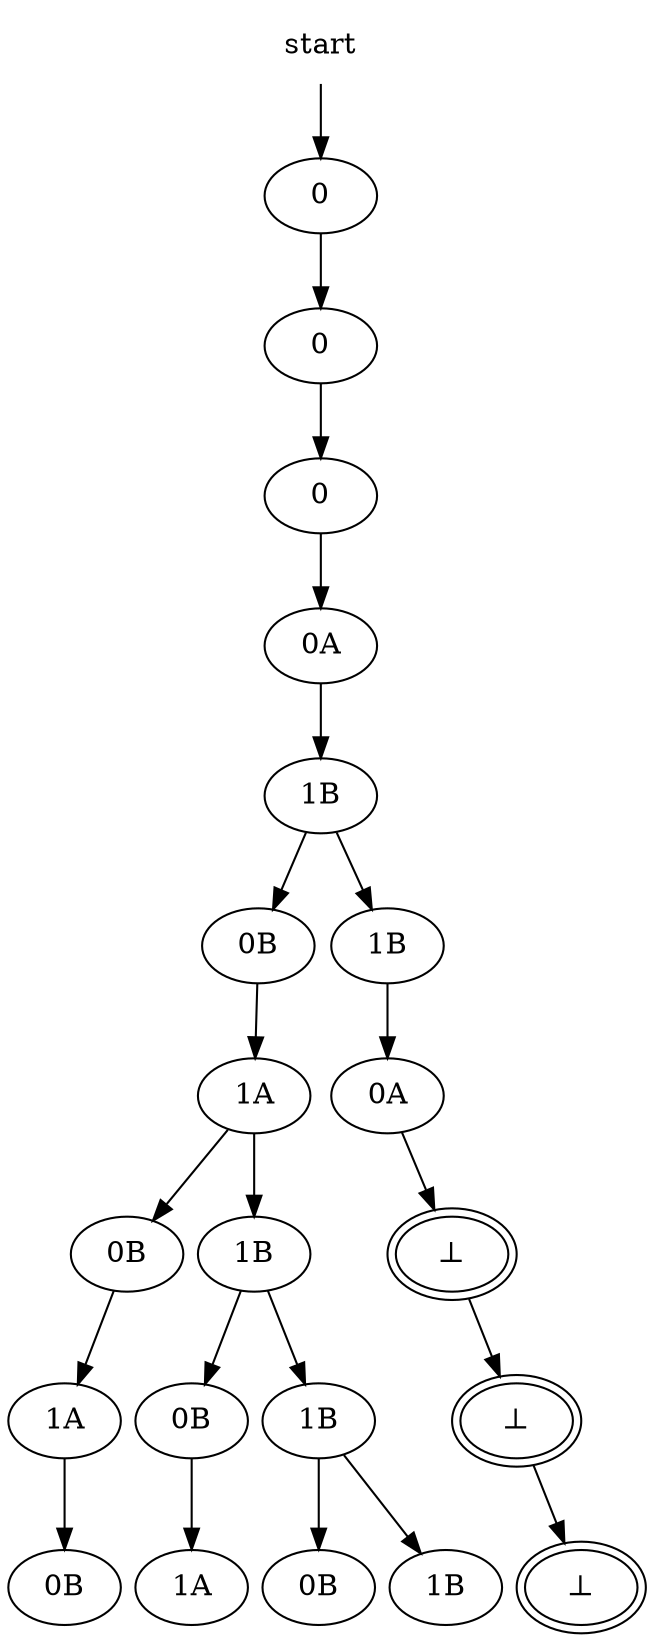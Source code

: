 digraph A {
	nodesep=0.1
	rankir="TB"
	"start" [shape=plaintext]
	"r1_0" [label="0"]
	"start" -> "r1_0"
	"r2_0" [label="0"]
	"r1_0" -> "r2_0"
	"r3_0" [label="0"]
	"r2_0" -> "r3_0"
	"r4_0A" [label="0A"]
	"r3_0" -> "r4_0A"
	"r5_1B" [label="1B"]
	"r4_0A" -> "r5_1B"
	"r6_0B" [label="0B"]
	"r6_1B" [label="1B"]
	"r5_1B" -> "r6_0B"
	"r5_1B" -> "r6_1B"
	"r7_1A" [label="1A"]
	"r7_0A" [label="0A"]
	"r6_0B" -> "r7_1A"
	"r6_1B" -> "r7_0A"
	"r8_0B" [label="0B"]
	"r8_1B" [label="1B"]
	"r8_bot" [label="⊥",peripheries=2]
	"r7_1A" -> "r8_0B"
	"r7_1A" -> "r8_1B"
	"r7_0A" -> "r8_bot"
	"r9_1A" [label="1A"]
	"r9_0B" [label="0B"]
	"r9_1B" [label="1B"]
	"r9_bot" [label="⊥",peripheries=2]
	"r8_0B" -> "r9_1A"
	"r8_1B" -> "r9_0B"
	"r8_1B" -> "r9_1B"
	"r8_bot" -> "r9_bot"
	"r10_1A" [label="1A"]
	"r10_0Bx" [label="0B"]
	"r10_0By" [label="0B"]
	"r10_1B" [label="1B"]
	"r10_bot" [label="⊥",peripheries=2]
	"r9_1A" -> "r10_0Bx"
	"r9_0B" -> "r10_1A"
	"r9_1B" -> "r10_0By"
	"r9_1B" -> "r10_1B"
	"r9_bot" -> "r10_bot"
}

